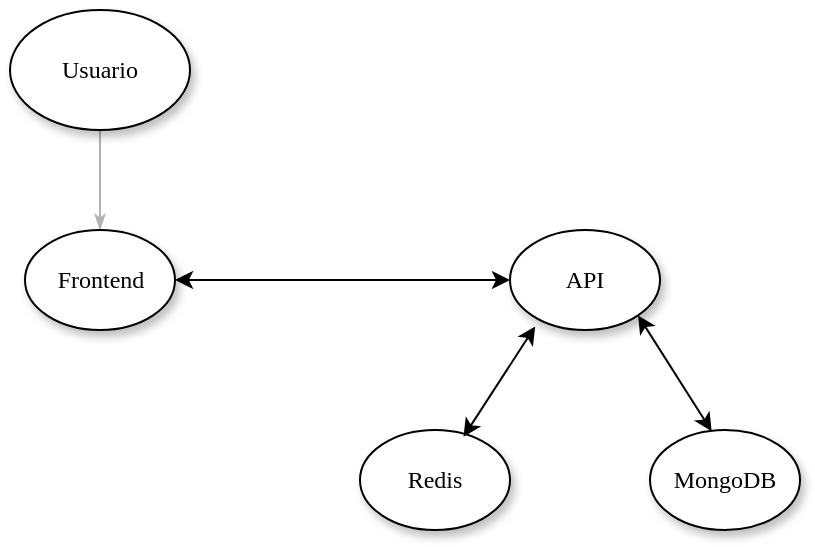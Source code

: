 <mxfile version="27.1.6">
  <diagram name="Page-1" id="42789a77-a242-8287-6e28-9cd8cfd52e62">
    <mxGraphModel dx="1281" dy="534" grid="1" gridSize="10" guides="1" tooltips="1" connect="1" arrows="1" fold="1" page="1" pageScale="1" pageWidth="1100" pageHeight="850" background="none" math="0" shadow="0">
      <root>
        <mxCell id="0" />
        <mxCell id="1" parent="0" />
        <mxCell id="1ea317790d2ca983-12" style="edgeStyle=none;rounded=1;html=1;labelBackgroundColor=none;startArrow=none;startFill=0;startSize=5;endArrow=classicThin;endFill=1;endSize=5;jettySize=auto;orthogonalLoop=1;strokeColor=#B3B3B3;strokeWidth=1;fontFamily=Verdana;fontSize=12" parent="1" source="1ea317790d2ca983-1" target="1ea317790d2ca983-2" edge="1">
          <mxGeometry relative="1" as="geometry" />
        </mxCell>
        <mxCell id="1ea317790d2ca983-1" value="Usuario" style="ellipse;whiteSpace=wrap;html=1;rounded=0;shadow=1;comic=0;labelBackgroundColor=none;strokeWidth=1;fontFamily=Verdana;fontSize=12;align=center;" parent="1" vertex="1">
          <mxGeometry x="450" y="80" width="90" height="60" as="geometry" />
        </mxCell>
        <mxCell id="1ea317790d2ca983-2" value="&lt;span&gt;Frontend&lt;/span&gt;" style="ellipse;whiteSpace=wrap;html=1;rounded=0;shadow=1;comic=0;labelBackgroundColor=none;strokeWidth=1;fontFamily=Verdana;fontSize=12;align=center;" parent="1" vertex="1">
          <mxGeometry x="457.5" y="190" width="75" height="50" as="geometry" />
        </mxCell>
        <mxCell id="1ea317790d2ca983-3" value="&lt;span&gt;API&lt;/span&gt;" style="ellipse;whiteSpace=wrap;html=1;rounded=0;shadow=1;comic=0;labelBackgroundColor=none;strokeWidth=1;fontFamily=Verdana;fontSize=12;align=center;" parent="1" vertex="1">
          <mxGeometry x="700" y="190" width="75" height="50" as="geometry" />
        </mxCell>
        <mxCell id="1ea317790d2ca983-4" value="&lt;span&gt;Redis&lt;/span&gt;" style="ellipse;whiteSpace=wrap;html=1;rounded=0;shadow=1;comic=0;labelBackgroundColor=none;strokeWidth=1;fontFamily=Verdana;fontSize=12;align=center;" parent="1" vertex="1">
          <mxGeometry x="625" y="290" width="75" height="50" as="geometry" />
        </mxCell>
        <mxCell id="-1e4uB7eP2CKAyCBoNBC-1" value="" style="endArrow=classic;startArrow=classic;html=1;rounded=0;exitX=1;exitY=0.5;exitDx=0;exitDy=0;entryX=0;entryY=0.5;entryDx=0;entryDy=0;" edge="1" parent="1" source="1ea317790d2ca983-2" target="1ea317790d2ca983-3">
          <mxGeometry width="50" height="50" relative="1" as="geometry">
            <mxPoint x="600" y="250" as="sourcePoint" />
            <mxPoint x="650" y="200" as="targetPoint" />
          </mxGeometry>
        </mxCell>
        <mxCell id="-1e4uB7eP2CKAyCBoNBC-2" value="&lt;span&gt;MongoDB&lt;/span&gt;" style="ellipse;whiteSpace=wrap;html=1;rounded=0;shadow=1;comic=0;labelBackgroundColor=none;strokeWidth=1;fontFamily=Verdana;fontSize=12;align=center;" vertex="1" parent="1">
          <mxGeometry x="770" y="290" width="75" height="50" as="geometry" />
        </mxCell>
        <mxCell id="-1e4uB7eP2CKAyCBoNBC-6" value="" style="endArrow=classic;startArrow=classic;html=1;rounded=0;exitX=0.411;exitY=0.012;exitDx=0;exitDy=0;exitPerimeter=0;entryX=1;entryY=1;entryDx=0;entryDy=0;" edge="1" parent="1" source="-1e4uB7eP2CKAyCBoNBC-2" target="1ea317790d2ca983-3">
          <mxGeometry width="50" height="50" relative="1" as="geometry">
            <mxPoint x="600" y="250" as="sourcePoint" />
            <mxPoint x="650" y="200" as="targetPoint" />
          </mxGeometry>
        </mxCell>
        <mxCell id="-1e4uB7eP2CKAyCBoNBC-7" value="" style="endArrow=classic;startArrow=classic;html=1;rounded=0;exitX=0.69;exitY=0.068;exitDx=0;exitDy=0;exitPerimeter=0;entryX=0.168;entryY=0.964;entryDx=0;entryDy=0;entryPerimeter=0;" edge="1" parent="1" source="1ea317790d2ca983-4" target="1ea317790d2ca983-3">
          <mxGeometry width="50" height="50" relative="1" as="geometry">
            <mxPoint x="625" y="280" as="sourcePoint" />
            <mxPoint x="675" y="230" as="targetPoint" />
          </mxGeometry>
        </mxCell>
      </root>
    </mxGraphModel>
  </diagram>
</mxfile>

